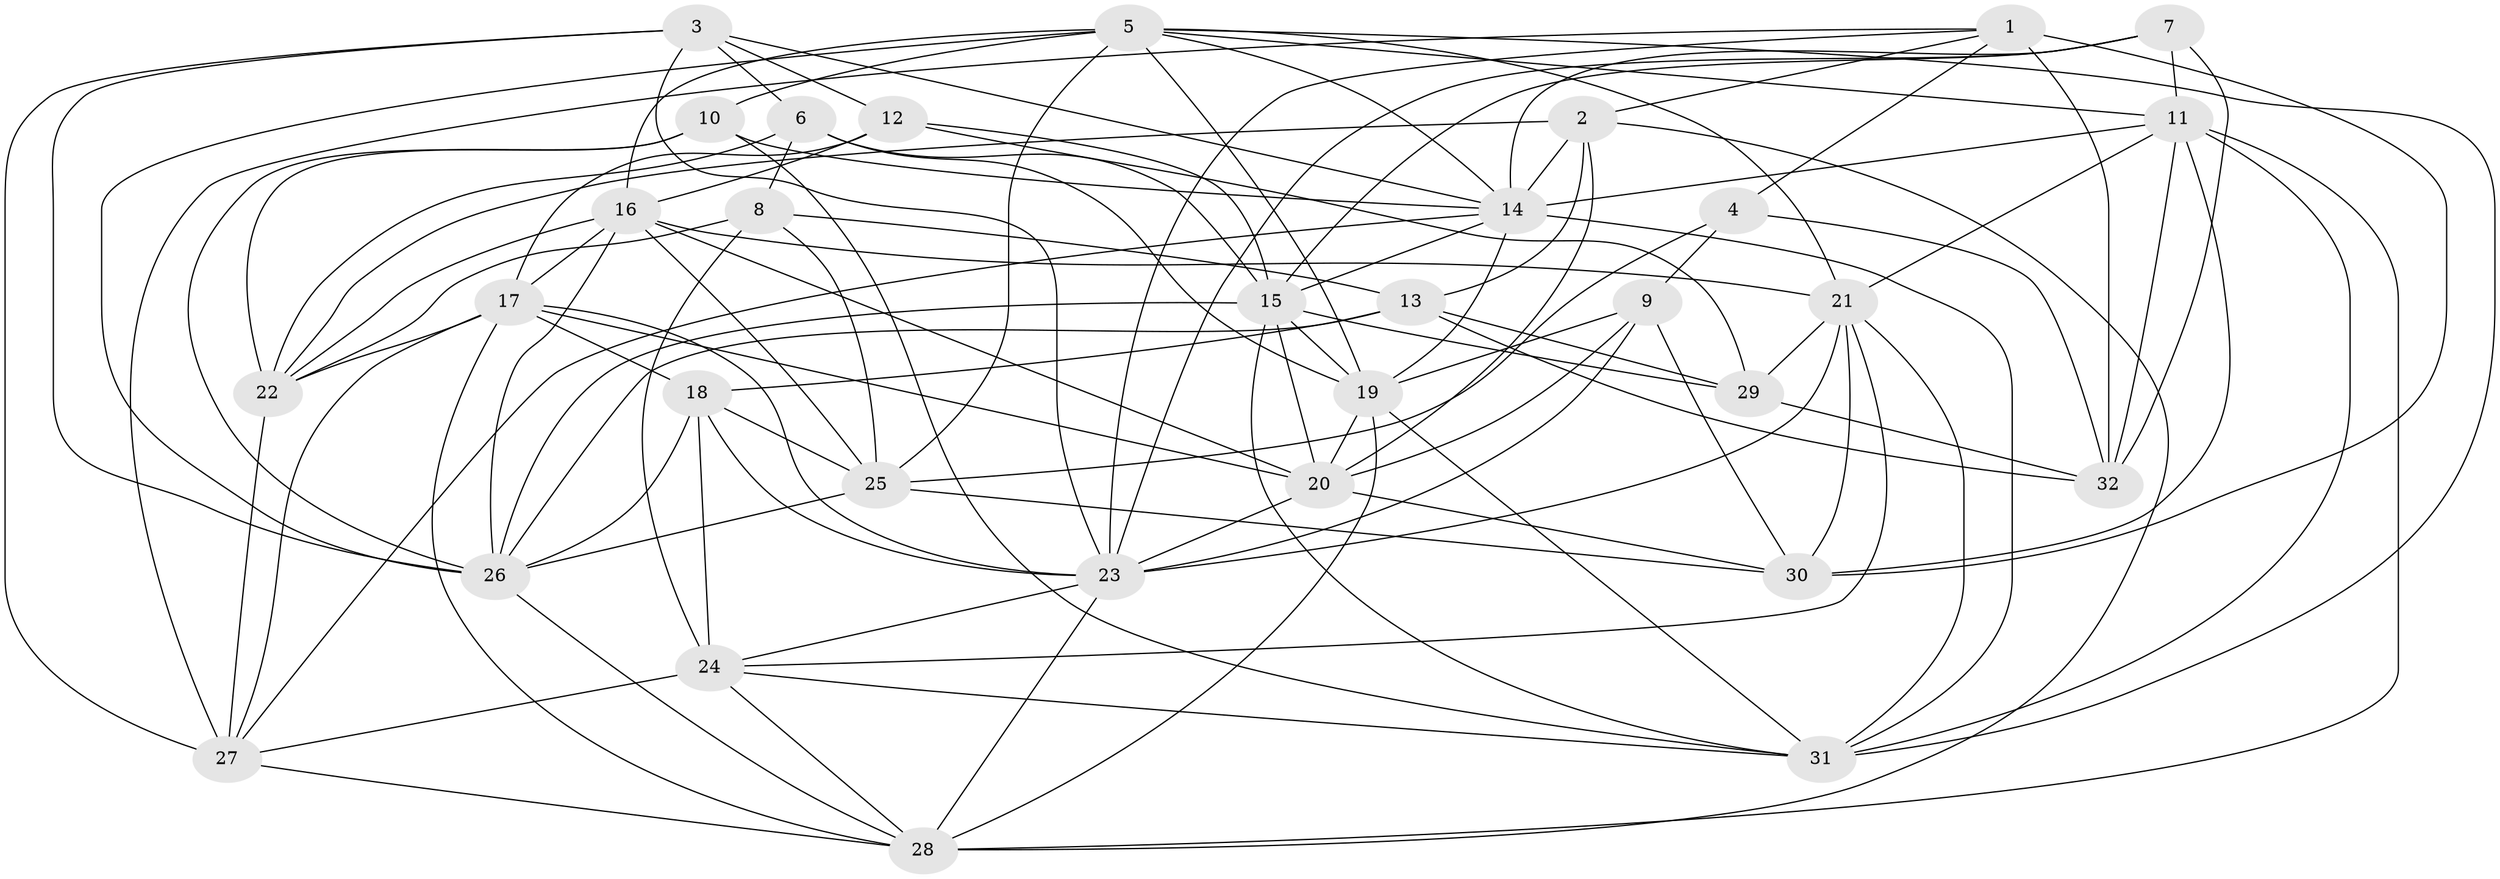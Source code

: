// original degree distribution, {4: 1.0}
// Generated by graph-tools (version 1.1) at 2025/38/03/04/25 23:38:12]
// undirected, 32 vertices, 110 edges
graph export_dot {
  node [color=gray90,style=filled];
  1;
  2;
  3;
  4;
  5;
  6;
  7;
  8;
  9;
  10;
  11;
  12;
  13;
  14;
  15;
  16;
  17;
  18;
  19;
  20;
  21;
  22;
  23;
  24;
  25;
  26;
  27;
  28;
  29;
  30;
  31;
  32;
  1 -- 2 [weight=1.0];
  1 -- 4 [weight=1.0];
  1 -- 23 [weight=1.0];
  1 -- 27 [weight=1.0];
  1 -- 30 [weight=1.0];
  1 -- 32 [weight=3.0];
  2 -- 13 [weight=1.0];
  2 -- 14 [weight=1.0];
  2 -- 20 [weight=1.0];
  2 -- 22 [weight=3.0];
  2 -- 28 [weight=1.0];
  3 -- 6 [weight=1.0];
  3 -- 12 [weight=2.0];
  3 -- 14 [weight=1.0];
  3 -- 23 [weight=1.0];
  3 -- 26 [weight=1.0];
  3 -- 27 [weight=2.0];
  4 -- 9 [weight=1.0];
  4 -- 25 [weight=1.0];
  4 -- 32 [weight=1.0];
  5 -- 10 [weight=1.0];
  5 -- 11 [weight=1.0];
  5 -- 14 [weight=1.0];
  5 -- 16 [weight=1.0];
  5 -- 19 [weight=1.0];
  5 -- 21 [weight=1.0];
  5 -- 25 [weight=2.0];
  5 -- 26 [weight=1.0];
  5 -- 31 [weight=1.0];
  6 -- 8 [weight=2.0];
  6 -- 15 [weight=1.0];
  6 -- 19 [weight=1.0];
  6 -- 22 [weight=1.0];
  7 -- 11 [weight=1.0];
  7 -- 14 [weight=1.0];
  7 -- 15 [weight=1.0];
  7 -- 23 [weight=1.0];
  7 -- 32 [weight=2.0];
  8 -- 13 [weight=1.0];
  8 -- 22 [weight=1.0];
  8 -- 24 [weight=3.0];
  8 -- 25 [weight=1.0];
  9 -- 19 [weight=2.0];
  9 -- 20 [weight=1.0];
  9 -- 23 [weight=1.0];
  9 -- 30 [weight=1.0];
  10 -- 14 [weight=1.0];
  10 -- 22 [weight=2.0];
  10 -- 26 [weight=1.0];
  10 -- 31 [weight=1.0];
  11 -- 14 [weight=1.0];
  11 -- 21 [weight=1.0];
  11 -- 28 [weight=1.0];
  11 -- 30 [weight=1.0];
  11 -- 31 [weight=2.0];
  11 -- 32 [weight=2.0];
  12 -- 15 [weight=2.0];
  12 -- 16 [weight=1.0];
  12 -- 17 [weight=3.0];
  12 -- 29 [weight=2.0];
  13 -- 18 [weight=1.0];
  13 -- 26 [weight=1.0];
  13 -- 29 [weight=1.0];
  13 -- 32 [weight=1.0];
  14 -- 15 [weight=1.0];
  14 -- 19 [weight=1.0];
  14 -- 27 [weight=1.0];
  14 -- 31 [weight=1.0];
  15 -- 19 [weight=1.0];
  15 -- 20 [weight=1.0];
  15 -- 26 [weight=1.0];
  15 -- 29 [weight=1.0];
  15 -- 31 [weight=1.0];
  16 -- 17 [weight=1.0];
  16 -- 20 [weight=1.0];
  16 -- 21 [weight=1.0];
  16 -- 22 [weight=1.0];
  16 -- 25 [weight=1.0];
  16 -- 26 [weight=1.0];
  17 -- 18 [weight=1.0];
  17 -- 20 [weight=1.0];
  17 -- 22 [weight=1.0];
  17 -- 23 [weight=1.0];
  17 -- 27 [weight=1.0];
  17 -- 28 [weight=1.0];
  18 -- 23 [weight=1.0];
  18 -- 24 [weight=2.0];
  18 -- 25 [weight=1.0];
  18 -- 26 [weight=2.0];
  19 -- 20 [weight=1.0];
  19 -- 28 [weight=1.0];
  19 -- 31 [weight=2.0];
  20 -- 23 [weight=1.0];
  20 -- 30 [weight=1.0];
  21 -- 23 [weight=1.0];
  21 -- 24 [weight=1.0];
  21 -- 29 [weight=1.0];
  21 -- 30 [weight=1.0];
  21 -- 31 [weight=1.0];
  22 -- 27 [weight=1.0];
  23 -- 24 [weight=1.0];
  23 -- 28 [weight=1.0];
  24 -- 27 [weight=1.0];
  24 -- 28 [weight=1.0];
  24 -- 31 [weight=1.0];
  25 -- 26 [weight=1.0];
  25 -- 30 [weight=1.0];
  26 -- 28 [weight=1.0];
  27 -- 28 [weight=1.0];
  29 -- 32 [weight=1.0];
}
